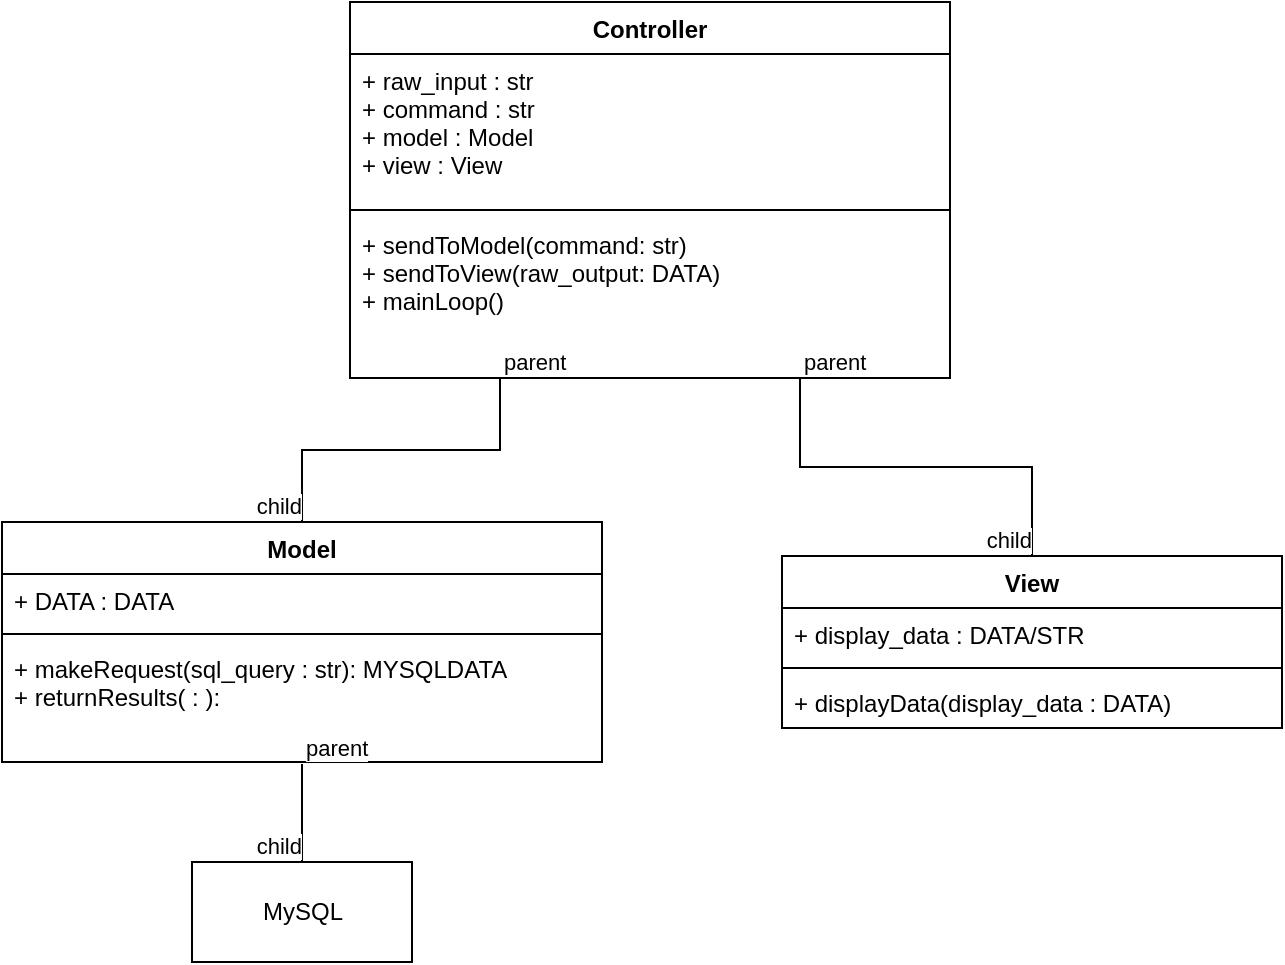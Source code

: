 <mxfile version="14.4.3" type="device"><diagram id="C5RBs43oDa-KdzZeNtuy" name="Page-1"><mxGraphModel dx="946" dy="680" grid="1" gridSize="10" guides="1" tooltips="1" connect="1" arrows="1" fold="1" page="1" pageScale="1" pageWidth="827" pageHeight="1169" math="0" shadow="0"><root><mxCell id="WIyWlLk6GJQsqaUBKTNV-0"/><mxCell id="WIyWlLk6GJQsqaUBKTNV-1" parent="WIyWlLk6GJQsqaUBKTNV-0"/><mxCell id="DbvN0bEWMgCt-6yuchhQ-4" value="Controller" style="swimlane;fontStyle=1;align=center;verticalAlign=top;childLayout=stackLayout;horizontal=1;startSize=26;horizontalStack=0;resizeParent=1;resizeParentMax=0;resizeLast=0;collapsible=1;marginBottom=0;" parent="WIyWlLk6GJQsqaUBKTNV-1" vertex="1"><mxGeometry x="264" y="160" width="300" height="188" as="geometry"/></mxCell><mxCell id="DbvN0bEWMgCt-6yuchhQ-5" value="+ raw_input : str&#10;+ command : str&#10;+ model : Model&#10;+ view : View&#10;&#10;" style="text;strokeColor=none;fillColor=none;align=left;verticalAlign=top;spacingLeft=4;spacingRight=4;overflow=hidden;rotatable=0;points=[[0,0.5],[1,0.5]];portConstraint=eastwest;" parent="DbvN0bEWMgCt-6yuchhQ-4" vertex="1"><mxGeometry y="26" width="300" height="74" as="geometry"/></mxCell><mxCell id="DbvN0bEWMgCt-6yuchhQ-6" value="" style="line;strokeWidth=1;fillColor=none;align=left;verticalAlign=middle;spacingTop=-1;spacingLeft=3;spacingRight=3;rotatable=0;labelPosition=right;points=[];portConstraint=eastwest;" parent="DbvN0bEWMgCt-6yuchhQ-4" vertex="1"><mxGeometry y="100" width="300" height="8" as="geometry"/></mxCell><mxCell id="DbvN0bEWMgCt-6yuchhQ-7" value="+ sendToModel(command: str) &#10;+ sendToView(raw_output: DATA)&#10;+ mainLoop()" style="text;strokeColor=none;fillColor=none;align=left;verticalAlign=top;spacingLeft=4;spacingRight=4;overflow=hidden;rotatable=0;points=[[0,0.5],[1,0.5]];portConstraint=eastwest;" parent="DbvN0bEWMgCt-6yuchhQ-4" vertex="1"><mxGeometry y="108" width="300" height="80" as="geometry"/></mxCell><mxCell id="DbvN0bEWMgCt-6yuchhQ-9" value="Model&#10;" style="swimlane;fontStyle=1;align=center;verticalAlign=top;childLayout=stackLayout;horizontal=1;startSize=26;horizontalStack=0;resizeParent=1;resizeParentMax=0;resizeLast=0;collapsible=1;marginBottom=0;" parent="WIyWlLk6GJQsqaUBKTNV-1" vertex="1"><mxGeometry x="90" y="420" width="300" height="120" as="geometry"/></mxCell><mxCell id="DbvN0bEWMgCt-6yuchhQ-10" value="+ DATA : DATA" style="text;strokeColor=none;fillColor=none;align=left;verticalAlign=top;spacingLeft=4;spacingRight=4;overflow=hidden;rotatable=0;points=[[0,0.5],[1,0.5]];portConstraint=eastwest;" parent="DbvN0bEWMgCt-6yuchhQ-9" vertex="1"><mxGeometry y="26" width="300" height="26" as="geometry"/></mxCell><mxCell id="DbvN0bEWMgCt-6yuchhQ-11" value="" style="line;strokeWidth=1;fillColor=none;align=left;verticalAlign=middle;spacingTop=-1;spacingLeft=3;spacingRight=3;rotatable=0;labelPosition=right;points=[];portConstraint=eastwest;" parent="DbvN0bEWMgCt-6yuchhQ-9" vertex="1"><mxGeometry y="52" width="300" height="8" as="geometry"/></mxCell><mxCell id="DbvN0bEWMgCt-6yuchhQ-12" value="+ makeRequest(sql_query : str): MYSQLDATA&#10;+ returnResults( : ): " style="text;strokeColor=none;fillColor=none;align=left;verticalAlign=top;spacingLeft=4;spacingRight=4;overflow=hidden;rotatable=0;points=[[0,0.5],[1,0.5]];portConstraint=eastwest;" parent="DbvN0bEWMgCt-6yuchhQ-9" vertex="1"><mxGeometry y="60" width="300" height="60" as="geometry"/></mxCell><mxCell id="DbvN0bEWMgCt-6yuchhQ-13" value="MySQL" style="html=1;" parent="WIyWlLk6GJQsqaUBKTNV-1" vertex="1"><mxGeometry x="185" y="590" width="110" height="50" as="geometry"/></mxCell><mxCell id="DbvN0bEWMgCt-6yuchhQ-18" value="View&#10;" style="swimlane;fontStyle=1;align=center;verticalAlign=top;childLayout=stackLayout;horizontal=1;startSize=26;horizontalStack=0;resizeParent=1;resizeParentMax=0;resizeLast=0;collapsible=1;marginBottom=0;" parent="WIyWlLk6GJQsqaUBKTNV-1" vertex="1"><mxGeometry x="480" y="437" width="250" height="86" as="geometry"/></mxCell><mxCell id="DbvN0bEWMgCt-6yuchhQ-19" value="+ display_data : DATA/STR" style="text;strokeColor=none;fillColor=none;align=left;verticalAlign=top;spacingLeft=4;spacingRight=4;overflow=hidden;rotatable=0;points=[[0,0.5],[1,0.5]];portConstraint=eastwest;" parent="DbvN0bEWMgCt-6yuchhQ-18" vertex="1"><mxGeometry y="26" width="250" height="26" as="geometry"/></mxCell><mxCell id="DbvN0bEWMgCt-6yuchhQ-20" value="" style="line;strokeWidth=1;fillColor=none;align=left;verticalAlign=middle;spacingTop=-1;spacingLeft=3;spacingRight=3;rotatable=0;labelPosition=right;points=[];portConstraint=eastwest;" parent="DbvN0bEWMgCt-6yuchhQ-18" vertex="1"><mxGeometry y="52" width="250" height="8" as="geometry"/></mxCell><mxCell id="DbvN0bEWMgCt-6yuchhQ-21" value="+ displayData(display_data : DATA)" style="text;strokeColor=none;fillColor=none;align=left;verticalAlign=top;spacingLeft=4;spacingRight=4;overflow=hidden;rotatable=0;points=[[0,0.5],[1,0.5]];portConstraint=eastwest;" parent="DbvN0bEWMgCt-6yuchhQ-18" vertex="1"><mxGeometry y="60" width="250" height="26" as="geometry"/></mxCell><mxCell id="DbvN0bEWMgCt-6yuchhQ-31" value="" style="endArrow=none;html=1;edgeStyle=orthogonalEdgeStyle;entryX=0.5;entryY=0;entryDx=0;entryDy=0;exitX=0.25;exitY=1;exitDx=0;exitDy=0;rounded=0;" parent="WIyWlLk6GJQsqaUBKTNV-1" source="DbvN0bEWMgCt-6yuchhQ-4" target="DbvN0bEWMgCt-6yuchhQ-9" edge="1"><mxGeometry relative="1" as="geometry"><mxPoint x="140" y="360" as="sourcePoint"/><mxPoint x="300" y="360" as="targetPoint"/></mxGeometry></mxCell><mxCell id="DbvN0bEWMgCt-6yuchhQ-32" value="parent" style="edgeLabel;resizable=0;html=1;align=left;verticalAlign=bottom;" parent="DbvN0bEWMgCt-6yuchhQ-31" connectable="0" vertex="1"><mxGeometry x="-1" relative="1" as="geometry"/></mxCell><mxCell id="DbvN0bEWMgCt-6yuchhQ-33" value="child" style="edgeLabel;resizable=0;html=1;align=right;verticalAlign=bottom;" parent="DbvN0bEWMgCt-6yuchhQ-31" connectable="0" vertex="1"><mxGeometry x="1" relative="1" as="geometry"/></mxCell><mxCell id="DbvN0bEWMgCt-6yuchhQ-34" value="" style="endArrow=none;html=1;edgeStyle=orthogonalEdgeStyle;entryX=0.5;entryY=0;entryDx=0;entryDy=0;exitX=0.75;exitY=1;exitDx=0;exitDy=0;rounded=0;" parent="WIyWlLk6GJQsqaUBKTNV-1" source="DbvN0bEWMgCt-6yuchhQ-4" target="DbvN0bEWMgCt-6yuchhQ-18" edge="1"><mxGeometry relative="1" as="geometry"><mxPoint x="460" y="340" as="sourcePoint"/><mxPoint x="620" y="340" as="targetPoint"/></mxGeometry></mxCell><mxCell id="DbvN0bEWMgCt-6yuchhQ-35" value="parent" style="edgeLabel;resizable=0;html=1;align=left;verticalAlign=bottom;" parent="DbvN0bEWMgCt-6yuchhQ-34" connectable="0" vertex="1"><mxGeometry x="-1" relative="1" as="geometry"/></mxCell><mxCell id="DbvN0bEWMgCt-6yuchhQ-36" value="child" style="edgeLabel;resizable=0;html=1;align=right;verticalAlign=bottom;" parent="DbvN0bEWMgCt-6yuchhQ-34" connectable="0" vertex="1"><mxGeometry x="1" relative="1" as="geometry"/></mxCell><mxCell id="DbvN0bEWMgCt-6yuchhQ-37" value="" style="endArrow=none;html=1;edgeStyle=orthogonalEdgeStyle;exitX=0.5;exitY=1.017;exitDx=0;exitDy=0;exitPerimeter=0;entryX=0.5;entryY=0;entryDx=0;entryDy=0;" parent="WIyWlLk6GJQsqaUBKTNV-1" source="DbvN0bEWMgCt-6yuchhQ-12" target="DbvN0bEWMgCt-6yuchhQ-13" edge="1"><mxGeometry relative="1" as="geometry"><mxPoint x="240" y="570" as="sourcePoint"/><mxPoint x="400" y="570" as="targetPoint"/></mxGeometry></mxCell><mxCell id="DbvN0bEWMgCt-6yuchhQ-38" value="parent" style="edgeLabel;resizable=0;html=1;align=left;verticalAlign=bottom;" parent="DbvN0bEWMgCt-6yuchhQ-37" connectable="0" vertex="1"><mxGeometry x="-1" relative="1" as="geometry"/></mxCell><mxCell id="DbvN0bEWMgCt-6yuchhQ-39" value="child" style="edgeLabel;resizable=0;html=1;align=right;verticalAlign=bottom;" parent="DbvN0bEWMgCt-6yuchhQ-37" connectable="0" vertex="1"><mxGeometry x="1" relative="1" as="geometry"/></mxCell></root></mxGraphModel></diagram></mxfile>